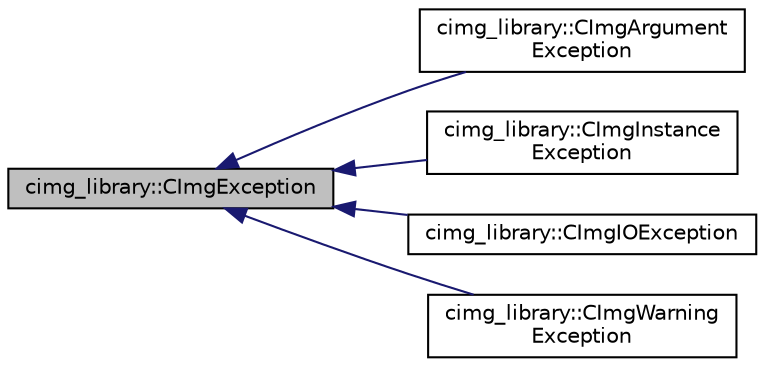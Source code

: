 digraph G
{
  edge [fontname="Helvetica",fontsize="10",labelfontname="Helvetica",labelfontsize="10"];
  node [fontname="Helvetica",fontsize="10",shape=record];
  rankdir="LR";
  Node1 [label="cimg_library::CImgException",height=0.2,width=0.4,color="black", fillcolor="grey75", style="filled" fontcolor="black"];
  Node1 -> Node2 [dir="back",color="midnightblue",fontsize="10",style="solid",fontname="Helvetica"];
  Node2 [label="cimg_library::CImgArgument\lException",height=0.2,width=0.4,color="black", fillcolor="white", style="filled",URL="$structcimg__library_1_1_c_img_argument_exception.html"];
  Node1 -> Node3 [dir="back",color="midnightblue",fontsize="10",style="solid",fontname="Helvetica"];
  Node3 [label="cimg_library::CImgInstance\lException",height=0.2,width=0.4,color="black", fillcolor="white", style="filled",URL="$structcimg__library_1_1_c_img_instance_exception.html"];
  Node1 -> Node4 [dir="back",color="midnightblue",fontsize="10",style="solid",fontname="Helvetica"];
  Node4 [label="cimg_library::CImgIOException",height=0.2,width=0.4,color="black", fillcolor="white", style="filled",URL="$structcimg__library_1_1_c_img_i_o_exception.html"];
  Node1 -> Node5 [dir="back",color="midnightblue",fontsize="10",style="solid",fontname="Helvetica"];
  Node5 [label="cimg_library::CImgWarning\lException",height=0.2,width=0.4,color="black", fillcolor="white", style="filled",URL="$structcimg__library_1_1_c_img_warning_exception.html"];
}
